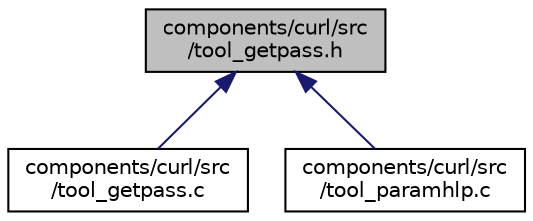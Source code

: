 digraph "components/curl/src/tool_getpass.h"
{
  edge [fontname="Helvetica",fontsize="10",labelfontname="Helvetica",labelfontsize="10"];
  node [fontname="Helvetica",fontsize="10",shape=record];
  Node23 [label="components/curl/src\l/tool_getpass.h",height=0.2,width=0.4,color="black", fillcolor="grey75", style="filled", fontcolor="black"];
  Node23 -> Node24 [dir="back",color="midnightblue",fontsize="10",style="solid",fontname="Helvetica"];
  Node24 [label="components/curl/src\l/tool_getpass.c",height=0.2,width=0.4,color="black", fillcolor="white", style="filled",URL="$tool__getpass_8c.html"];
  Node23 -> Node25 [dir="back",color="midnightblue",fontsize="10",style="solid",fontname="Helvetica"];
  Node25 [label="components/curl/src\l/tool_paramhlp.c",height=0.2,width=0.4,color="black", fillcolor="white", style="filled",URL="$tool__paramhlp_8c.html"];
}
